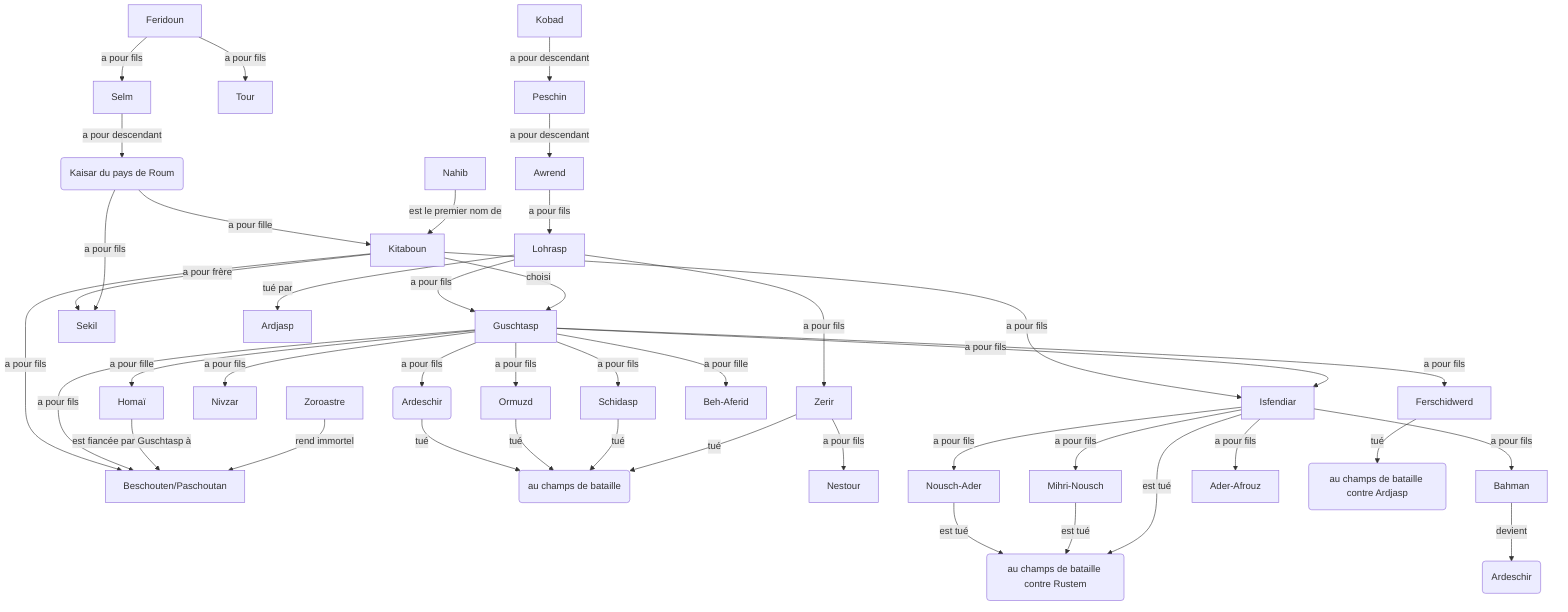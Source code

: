 graph TD
Feridoun --a pour fils--> Selm
Feridoun --a pour fils--> Tour
Selm --a pour descendant--> K(Kaisar du pays de Roum)
Kobad --a pour descendant--> Peschin
Peschin --a pour descendant--> Awrend
Awrend --a pour fils--> Lohrasp
Lohrasp --a pour fils--> Guschtasp
Kitaboun --choisi--> Guschtasp
Lohrasp --a pour fils--> Zerir
K(Kaisar du pays de Roum) --a pour fille --> Kitaboun
Nahib --est le premier nom de --> Kitaboun
Kitaboun --a pour frère--> Sekil
K(Kaisar du pays de Roum) --a pour fils--> Sekil 
Kitaboun --a pour fils--> Beschouten/Paschoutan
Kitaboun --a pour fils--> Isfendiar
Guschtasp --a pour fils--> Beschouten/Paschoutan
Guschtasp --a pour fils--> Isfendiar
Guschtasp --a pour fils--> Schidasp
Guschtasp --a pour fils--> Nivzar
Guschtasp --a pour fils--> A1(Ardeschir)
Guschtasp --a pour fils--> Ormuzd
Guschtasp --a pour fils--> Ferschidwerd
Guschtasp --a pour fille--> Homaï
Guschtasp --a pour fille--> Beh-Aferid
A1(Ardeschir) --tué --> B(au champs de bataille)
Ormuzd --tué --> B(au champs de bataille)
Schidasp --tué --> B(au champs de bataille)
Zerir --a pour fils--> Nestour
Zerir --tué --> B(au champs de bataille)
Isfendiar --a pour fils--> Nousch-Ader
Isfendiar --a pour fils--> Mihri-Nousch
Isfendiar --a pour fils--> Bahman
Isfendiar --a pour fils--> Ader-Afrouz
Homaï --est fiancée par Guschtasp à--> Beschouten/Paschoutan
Zoroastre --rend immortel--> Beschouten/Paschoutan
Lohrasp --tué par --> Ardjasp
Ferschidwerd --tué --> C(au champs de bataille contre Ardjasp)
Nousch-Ader --est tué --> D(au champs de bataille contre Rustem)
Mihri-Nousch --est tué --> D(au champs de bataille contre Rustem)
Isfendiar --est tué --> D(au champs de bataille contre Rustem)
Bahman --devient --> A2(Ardeschir)